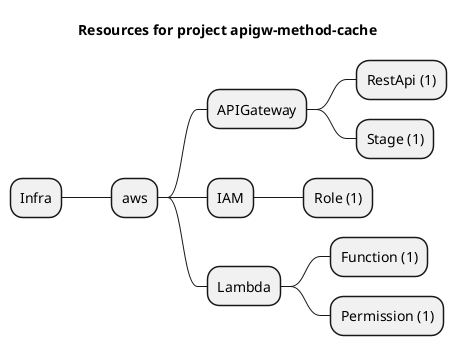 @startmindmap
title Resources for project apigw-method-cache
skinparam monochrome true
+ Infra
++ aws
+++ APIGateway
++++ RestApi (1)
++++ Stage (1)
+++ IAM
++++ Role (1)
+++ Lambda
++++ Function (1)
++++ Permission (1)
@endmindmap